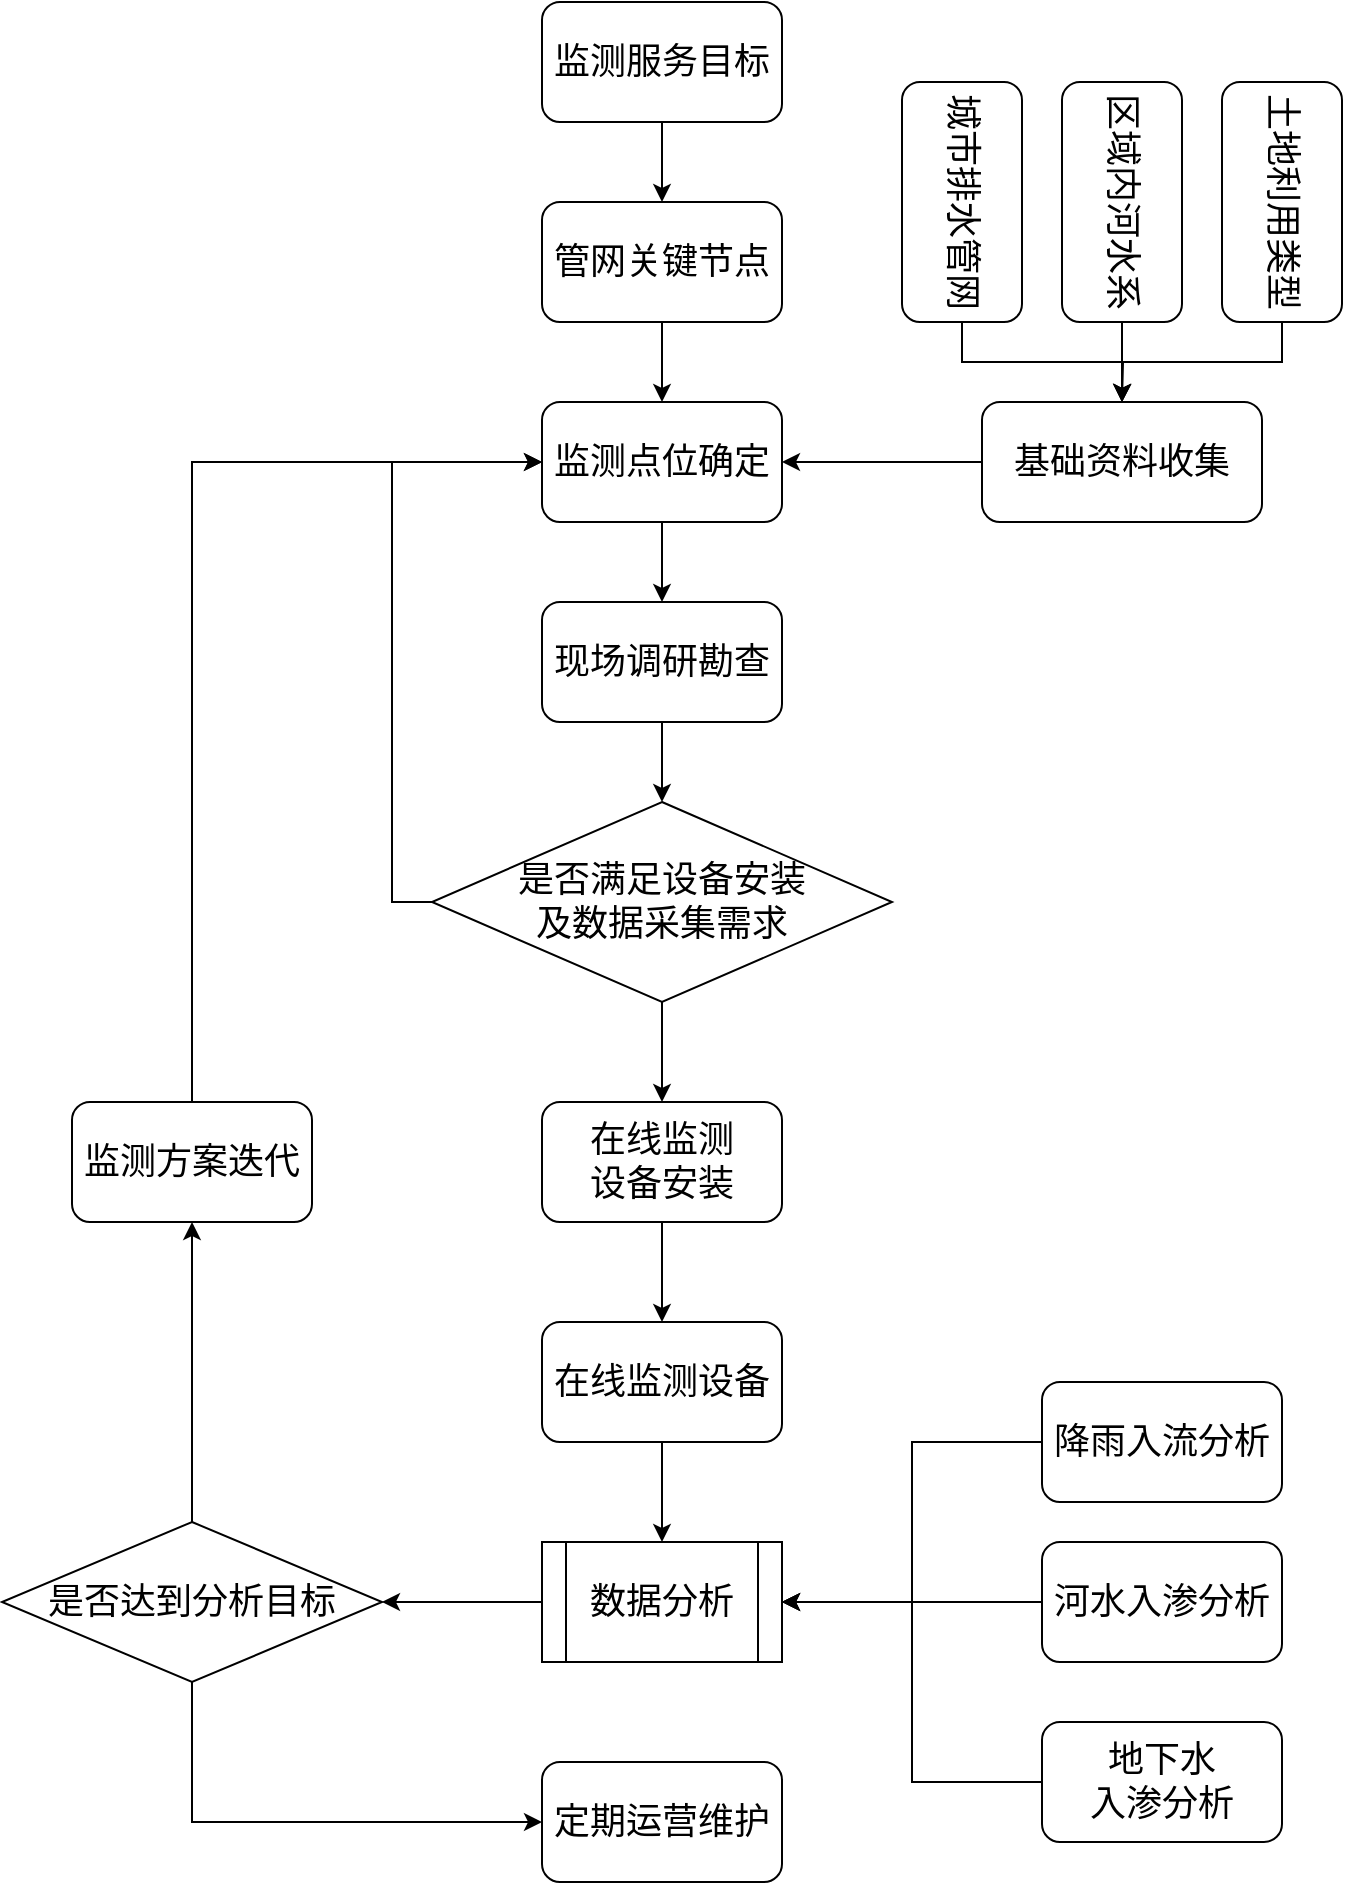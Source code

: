 <mxfile version="14.7.2" type="github">
  <diagram id="EwbX9mpkvoUNNOCfkUZI" name="Page-1">
    <mxGraphModel dx="868" dy="450" grid="1" gridSize="10" guides="1" tooltips="1" connect="1" arrows="1" fold="1" page="1" pageScale="1" pageWidth="827" pageHeight="1169" math="0" shadow="0">
      <root>
        <mxCell id="0" />
        <mxCell id="1" parent="0" />
        <mxCell id="eeIbHWTUn3KxEcWrhLfm-12" style="edgeStyle=orthogonalEdgeStyle;rounded=0;orthogonalLoop=1;jettySize=auto;html=1;exitX=0.5;exitY=1;exitDx=0;exitDy=0;" edge="1" parent="1" source="eeIbHWTUn3KxEcWrhLfm-1" target="eeIbHWTUn3KxEcWrhLfm-2">
          <mxGeometry relative="1" as="geometry" />
        </mxCell>
        <mxCell id="eeIbHWTUn3KxEcWrhLfm-1" value="&lt;font style=&quot;font-size: 18px&quot;&gt;监测服务目标&lt;/font&gt;" style="rounded=1;whiteSpace=wrap;html=1;" vertex="1" parent="1">
          <mxGeometry x="310" y="70" width="120" height="60" as="geometry" />
        </mxCell>
        <mxCell id="eeIbHWTUn3KxEcWrhLfm-13" style="edgeStyle=orthogonalEdgeStyle;rounded=0;orthogonalLoop=1;jettySize=auto;html=1;exitX=0.5;exitY=1;exitDx=0;exitDy=0;entryX=0.5;entryY=0;entryDx=0;entryDy=0;" edge="1" parent="1" source="eeIbHWTUn3KxEcWrhLfm-2" target="eeIbHWTUn3KxEcWrhLfm-3">
          <mxGeometry relative="1" as="geometry" />
        </mxCell>
        <mxCell id="eeIbHWTUn3KxEcWrhLfm-2" value="&lt;font style=&quot;font-size: 18px&quot;&gt;管网关键节点&lt;/font&gt;" style="rounded=1;whiteSpace=wrap;html=1;" vertex="1" parent="1">
          <mxGeometry x="310" y="170" width="120" height="60" as="geometry" />
        </mxCell>
        <mxCell id="eeIbHWTUn3KxEcWrhLfm-17" style="edgeStyle=orthogonalEdgeStyle;rounded=0;orthogonalLoop=1;jettySize=auto;html=1;exitX=0.5;exitY=1;exitDx=0;exitDy=0;" edge="1" parent="1" source="eeIbHWTUn3KxEcWrhLfm-3" target="eeIbHWTUn3KxEcWrhLfm-16">
          <mxGeometry relative="1" as="geometry" />
        </mxCell>
        <mxCell id="eeIbHWTUn3KxEcWrhLfm-3" value="&lt;font style=&quot;font-size: 18px&quot;&gt;监测点位确定&lt;/font&gt;" style="rounded=1;whiteSpace=wrap;html=1;" vertex="1" parent="1">
          <mxGeometry x="310" y="270" width="120" height="60" as="geometry" />
        </mxCell>
        <mxCell id="eeIbHWTUn3KxEcWrhLfm-37" style="edgeStyle=orthogonalEdgeStyle;rounded=0;orthogonalLoop=1;jettySize=auto;html=1;exitX=0;exitY=0.5;exitDx=0;exitDy=0;" edge="1" parent="1" source="eeIbHWTUn3KxEcWrhLfm-4" target="eeIbHWTUn3KxEcWrhLfm-3">
          <mxGeometry relative="1" as="geometry" />
        </mxCell>
        <mxCell id="eeIbHWTUn3KxEcWrhLfm-4" value="&lt;font style=&quot;font-size: 18px&quot;&gt;基础资料收集&lt;/font&gt;" style="rounded=1;whiteSpace=wrap;html=1;" vertex="1" parent="1">
          <mxGeometry x="530" y="270" width="140" height="60" as="geometry" />
        </mxCell>
        <mxCell id="eeIbHWTUn3KxEcWrhLfm-15" style="edgeStyle=orthogonalEdgeStyle;rounded=0;orthogonalLoop=1;jettySize=auto;html=1;exitX=1;exitY=0.5;exitDx=0;exitDy=0;entryX=0.5;entryY=0;entryDx=0;entryDy=0;" edge="1" parent="1" source="eeIbHWTUn3KxEcWrhLfm-5" target="eeIbHWTUn3KxEcWrhLfm-4">
          <mxGeometry relative="1" as="geometry" />
        </mxCell>
        <mxCell id="eeIbHWTUn3KxEcWrhLfm-5" value="&lt;font style=&quot;font-size: 18px&quot;&gt;城市排水管网&lt;/font&gt;" style="rounded=1;whiteSpace=wrap;html=1;rotation=90;" vertex="1" parent="1">
          <mxGeometry x="460" y="140" width="120" height="60" as="geometry" />
        </mxCell>
        <mxCell id="eeIbHWTUn3KxEcWrhLfm-8" style="edgeStyle=orthogonalEdgeStyle;rounded=0;orthogonalLoop=1;jettySize=auto;html=1;exitX=1;exitY=0.5;exitDx=0;exitDy=0;entryX=0.5;entryY=0;entryDx=0;entryDy=0;" edge="1" parent="1" source="eeIbHWTUn3KxEcWrhLfm-6" target="eeIbHWTUn3KxEcWrhLfm-4">
          <mxGeometry relative="1" as="geometry" />
        </mxCell>
        <mxCell id="eeIbHWTUn3KxEcWrhLfm-6" value="&lt;font style=&quot;font-size: 18px&quot;&gt;区域内河水系&lt;/font&gt;" style="rounded=1;whiteSpace=wrap;html=1;rotation=90;" vertex="1" parent="1">
          <mxGeometry x="540" y="140" width="120" height="60" as="geometry" />
        </mxCell>
        <mxCell id="eeIbHWTUn3KxEcWrhLfm-14" style="edgeStyle=orthogonalEdgeStyle;rounded=0;orthogonalLoop=1;jettySize=auto;html=1;exitX=1;exitY=0.5;exitDx=0;exitDy=0;" edge="1" parent="1" source="eeIbHWTUn3KxEcWrhLfm-7">
          <mxGeometry relative="1" as="geometry">
            <mxPoint x="600" y="270" as="targetPoint" />
          </mxGeometry>
        </mxCell>
        <mxCell id="eeIbHWTUn3KxEcWrhLfm-7" value="&lt;font style=&quot;font-size: 18px&quot;&gt;土地利用类型&lt;/font&gt;" style="rounded=1;whiteSpace=wrap;html=1;rotation=90;" vertex="1" parent="1">
          <mxGeometry x="620" y="140" width="120" height="60" as="geometry" />
        </mxCell>
        <mxCell id="eeIbHWTUn3KxEcWrhLfm-21" style="edgeStyle=orthogonalEdgeStyle;rounded=0;orthogonalLoop=1;jettySize=auto;html=1;exitX=0.5;exitY=1;exitDx=0;exitDy=0;" edge="1" parent="1" source="eeIbHWTUn3KxEcWrhLfm-16" target="eeIbHWTUn3KxEcWrhLfm-18">
          <mxGeometry relative="1" as="geometry" />
        </mxCell>
        <mxCell id="eeIbHWTUn3KxEcWrhLfm-16" value="&lt;font style=&quot;font-size: 18px&quot;&gt;现场调研勘查&lt;/font&gt;" style="rounded=1;whiteSpace=wrap;html=1;" vertex="1" parent="1">
          <mxGeometry x="310" y="370" width="120" height="60" as="geometry" />
        </mxCell>
        <mxCell id="eeIbHWTUn3KxEcWrhLfm-31" style="edgeStyle=orthogonalEdgeStyle;rounded=0;orthogonalLoop=1;jettySize=auto;html=1;exitX=0.5;exitY=1;exitDx=0;exitDy=0;entryX=0.5;entryY=0;entryDx=0;entryDy=0;" edge="1" parent="1" source="eeIbHWTUn3KxEcWrhLfm-18" target="eeIbHWTUn3KxEcWrhLfm-22">
          <mxGeometry relative="1" as="geometry" />
        </mxCell>
        <mxCell id="eeIbHWTUn3KxEcWrhLfm-39" style="edgeStyle=orthogonalEdgeStyle;rounded=0;orthogonalLoop=1;jettySize=auto;html=1;exitX=0;exitY=0.5;exitDx=0;exitDy=0;entryX=0;entryY=0.5;entryDx=0;entryDy=0;" edge="1" parent="1" source="eeIbHWTUn3KxEcWrhLfm-18" target="eeIbHWTUn3KxEcWrhLfm-3">
          <mxGeometry relative="1" as="geometry" />
        </mxCell>
        <mxCell id="eeIbHWTUn3KxEcWrhLfm-18" value="&lt;font style=&quot;font-size: 18px&quot;&gt;是否满足设备安装&lt;br&gt;及数据采集需求&lt;/font&gt;" style="rhombus;whiteSpace=wrap;html=1;" vertex="1" parent="1">
          <mxGeometry x="255" y="470" width="230" height="100" as="geometry" />
        </mxCell>
        <mxCell id="eeIbHWTUn3KxEcWrhLfm-32" style="edgeStyle=orthogonalEdgeStyle;rounded=0;orthogonalLoop=1;jettySize=auto;html=1;exitX=0.5;exitY=1;exitDx=0;exitDy=0;entryX=0.5;entryY=0;entryDx=0;entryDy=0;" edge="1" parent="1" source="eeIbHWTUn3KxEcWrhLfm-22" target="eeIbHWTUn3KxEcWrhLfm-23">
          <mxGeometry relative="1" as="geometry" />
        </mxCell>
        <mxCell id="eeIbHWTUn3KxEcWrhLfm-22" value="&lt;font style=&quot;font-size: 18px&quot;&gt;在线监测&lt;br&gt;设备安装&lt;/font&gt;" style="rounded=1;whiteSpace=wrap;html=1;" vertex="1" parent="1">
          <mxGeometry x="310" y="620" width="120" height="60" as="geometry" />
        </mxCell>
        <mxCell id="eeIbHWTUn3KxEcWrhLfm-33" style="edgeStyle=orthogonalEdgeStyle;rounded=0;orthogonalLoop=1;jettySize=auto;html=1;exitX=0.5;exitY=1;exitDx=0;exitDy=0;entryX=0.5;entryY=0;entryDx=0;entryDy=0;" edge="1" parent="1" source="eeIbHWTUn3KxEcWrhLfm-23" target="eeIbHWTUn3KxEcWrhLfm-24">
          <mxGeometry relative="1" as="geometry" />
        </mxCell>
        <mxCell id="eeIbHWTUn3KxEcWrhLfm-23" value="&lt;font style=&quot;font-size: 18px&quot;&gt;在线监测设备&lt;br&gt;&lt;/font&gt;" style="rounded=1;whiteSpace=wrap;html=1;" vertex="1" parent="1">
          <mxGeometry x="310" y="730" width="120" height="60" as="geometry" />
        </mxCell>
        <mxCell id="eeIbHWTUn3KxEcWrhLfm-34" style="edgeStyle=orthogonalEdgeStyle;rounded=0;orthogonalLoop=1;jettySize=auto;html=1;exitX=0;exitY=0.5;exitDx=0;exitDy=0;entryX=1;entryY=0.5;entryDx=0;entryDy=0;" edge="1" parent="1" source="eeIbHWTUn3KxEcWrhLfm-24" target="eeIbHWTUn3KxEcWrhLfm-29">
          <mxGeometry relative="1" as="geometry" />
        </mxCell>
        <mxCell id="eeIbHWTUn3KxEcWrhLfm-24" value="&lt;font style=&quot;font-size: 18px&quot;&gt;数据分析&lt;/font&gt;" style="shape=process;whiteSpace=wrap;html=1;backgroundOutline=1;" vertex="1" parent="1">
          <mxGeometry x="310" y="840" width="120" height="60" as="geometry" />
        </mxCell>
        <mxCell id="eeIbHWTUn3KxEcWrhLfm-40" style="edgeStyle=orthogonalEdgeStyle;rounded=0;orthogonalLoop=1;jettySize=auto;html=1;exitX=0;exitY=0.5;exitDx=0;exitDy=0;entryX=1;entryY=0.5;entryDx=0;entryDy=0;" edge="1" parent="1" source="eeIbHWTUn3KxEcWrhLfm-25" target="eeIbHWTUn3KxEcWrhLfm-24">
          <mxGeometry relative="1" as="geometry" />
        </mxCell>
        <mxCell id="eeIbHWTUn3KxEcWrhLfm-25" value="&lt;font style=&quot;font-size: 18px&quot;&gt;降雨入流分析&lt;br&gt;&lt;/font&gt;" style="rounded=1;whiteSpace=wrap;html=1;" vertex="1" parent="1">
          <mxGeometry x="560" y="760" width="120" height="60" as="geometry" />
        </mxCell>
        <mxCell id="eeIbHWTUn3KxEcWrhLfm-41" style="edgeStyle=orthogonalEdgeStyle;rounded=0;orthogonalLoop=1;jettySize=auto;html=1;exitX=0;exitY=0.5;exitDx=0;exitDy=0;entryX=1;entryY=0.5;entryDx=0;entryDy=0;" edge="1" parent="1" source="eeIbHWTUn3KxEcWrhLfm-26" target="eeIbHWTUn3KxEcWrhLfm-24">
          <mxGeometry relative="1" as="geometry" />
        </mxCell>
        <mxCell id="eeIbHWTUn3KxEcWrhLfm-26" value="&lt;font style=&quot;font-size: 18px&quot;&gt;河水入渗分析&lt;br&gt;&lt;/font&gt;" style="rounded=1;whiteSpace=wrap;html=1;" vertex="1" parent="1">
          <mxGeometry x="560" y="840" width="120" height="60" as="geometry" />
        </mxCell>
        <mxCell id="eeIbHWTUn3KxEcWrhLfm-42" style="edgeStyle=orthogonalEdgeStyle;rounded=0;orthogonalLoop=1;jettySize=auto;html=1;exitX=0;exitY=0.5;exitDx=0;exitDy=0;entryX=1;entryY=0.5;entryDx=0;entryDy=0;" edge="1" parent="1" source="eeIbHWTUn3KxEcWrhLfm-27" target="eeIbHWTUn3KxEcWrhLfm-24">
          <mxGeometry relative="1" as="geometry" />
        </mxCell>
        <mxCell id="eeIbHWTUn3KxEcWrhLfm-27" value="&lt;font style=&quot;font-size: 18px&quot;&gt;地下水&lt;br&gt;入渗分析&lt;br&gt;&lt;/font&gt;" style="rounded=1;whiteSpace=wrap;html=1;" vertex="1" parent="1">
          <mxGeometry x="560" y="930" width="120" height="60" as="geometry" />
        </mxCell>
        <mxCell id="eeIbHWTUn3KxEcWrhLfm-28" value="&lt;font style=&quot;font-size: 18px&quot;&gt;定期运营维护&lt;br&gt;&lt;/font&gt;" style="rounded=1;whiteSpace=wrap;html=1;" vertex="1" parent="1">
          <mxGeometry x="310" y="950" width="120" height="60" as="geometry" />
        </mxCell>
        <mxCell id="eeIbHWTUn3KxEcWrhLfm-35" style="edgeStyle=orthogonalEdgeStyle;rounded=0;orthogonalLoop=1;jettySize=auto;html=1;exitX=0.5;exitY=1;exitDx=0;exitDy=0;entryX=0;entryY=0.5;entryDx=0;entryDy=0;" edge="1" parent="1" source="eeIbHWTUn3KxEcWrhLfm-29" target="eeIbHWTUn3KxEcWrhLfm-28">
          <mxGeometry relative="1" as="geometry" />
        </mxCell>
        <mxCell id="eeIbHWTUn3KxEcWrhLfm-36" style="edgeStyle=orthogonalEdgeStyle;rounded=0;orthogonalLoop=1;jettySize=auto;html=1;exitX=0.5;exitY=0;exitDx=0;exitDy=0;" edge="1" parent="1" source="eeIbHWTUn3KxEcWrhLfm-29" target="eeIbHWTUn3KxEcWrhLfm-30">
          <mxGeometry relative="1" as="geometry" />
        </mxCell>
        <mxCell id="eeIbHWTUn3KxEcWrhLfm-29" value="&lt;font style=&quot;font-size: 18px&quot;&gt;是否达到分析目标&lt;/font&gt;" style="rhombus;whiteSpace=wrap;html=1;" vertex="1" parent="1">
          <mxGeometry x="40" y="830" width="190" height="80" as="geometry" />
        </mxCell>
        <mxCell id="eeIbHWTUn3KxEcWrhLfm-38" style="edgeStyle=orthogonalEdgeStyle;rounded=0;orthogonalLoop=1;jettySize=auto;html=1;exitX=0.5;exitY=0;exitDx=0;exitDy=0;entryX=0;entryY=0.5;entryDx=0;entryDy=0;" edge="1" parent="1" source="eeIbHWTUn3KxEcWrhLfm-30" target="eeIbHWTUn3KxEcWrhLfm-3">
          <mxGeometry relative="1" as="geometry" />
        </mxCell>
        <mxCell id="eeIbHWTUn3KxEcWrhLfm-30" value="&lt;font style=&quot;font-size: 18px&quot;&gt;监测方案迭代&lt;br&gt;&lt;/font&gt;" style="rounded=1;whiteSpace=wrap;html=1;" vertex="1" parent="1">
          <mxGeometry x="75" y="620" width="120" height="60" as="geometry" />
        </mxCell>
      </root>
    </mxGraphModel>
  </diagram>
</mxfile>
